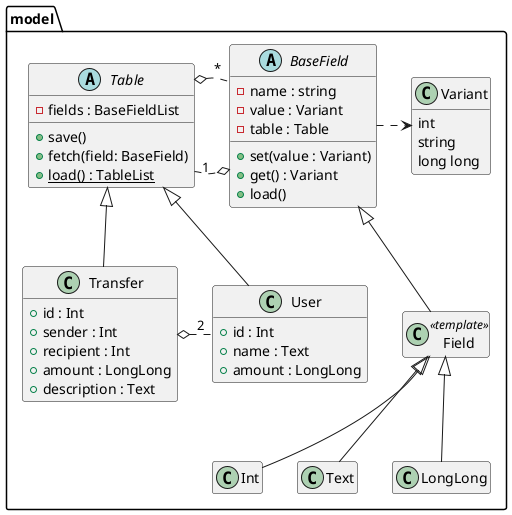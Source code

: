 @startuml
hide empty members
namespace model {
    class Variant {
        int
        string
        long long
    }
    abstract class Table {
        - fields : BaseFieldList
        + save()
        + fetch(field: BaseField)
        + {static} load() : TableList
    }
    abstract class BaseField {
        - name : string
        - value : Variant
        - table : Table
        + set(value : Variant)
        + get() : Variant
        + load()
    }
    class Field << template >> {
    }
    class User {
        + id : Int
        + name : Text
        + amount : LongLong
    }
    class Transfer {
        + id : Int
        + sender : Int
        + recipient : Int
        + amount : LongLong
        + description : Text
    }

    BaseField .> Variant
    BaseField <|-- Field
    Field <|-- Int
    Field <|-- Text
    Field <|-- LongLong
    Table "1" .o BaseField
    Table o. "*" BaseField
    Table <|-- User
    Table <|-- Transfer
    Transfer o. "2" User
}
@enduml
